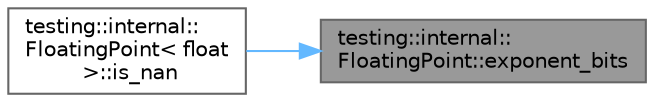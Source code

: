 digraph "testing::internal::FloatingPoint::exponent_bits"
{
 // LATEX_PDF_SIZE
  bgcolor="transparent";
  edge [fontname=Helvetica,fontsize=10,labelfontname=Helvetica,labelfontsize=10];
  node [fontname=Helvetica,fontsize=10,shape=box,height=0.2,width=0.4];
  rankdir="RL";
  Node1 [id="Node000001",label="testing::internal::\lFloatingPoint::exponent_bits",height=0.2,width=0.4,color="gray40", fillcolor="grey60", style="filled", fontcolor="black",tooltip=" "];
  Node1 -> Node2 [id="edge1_Node000001_Node000002",dir="back",color="steelblue1",style="solid",tooltip=" "];
  Node2 [id="Node000002",label="testing::internal::\lFloatingPoint\< float\l \>::is_nan",height=0.2,width=0.4,color="grey40", fillcolor="white", style="filled",URL="$classtesting_1_1internal_1_1_floating_point.html#a1fc654fd206efa98e480aa1e034f30d5",tooltip=" "];
}
